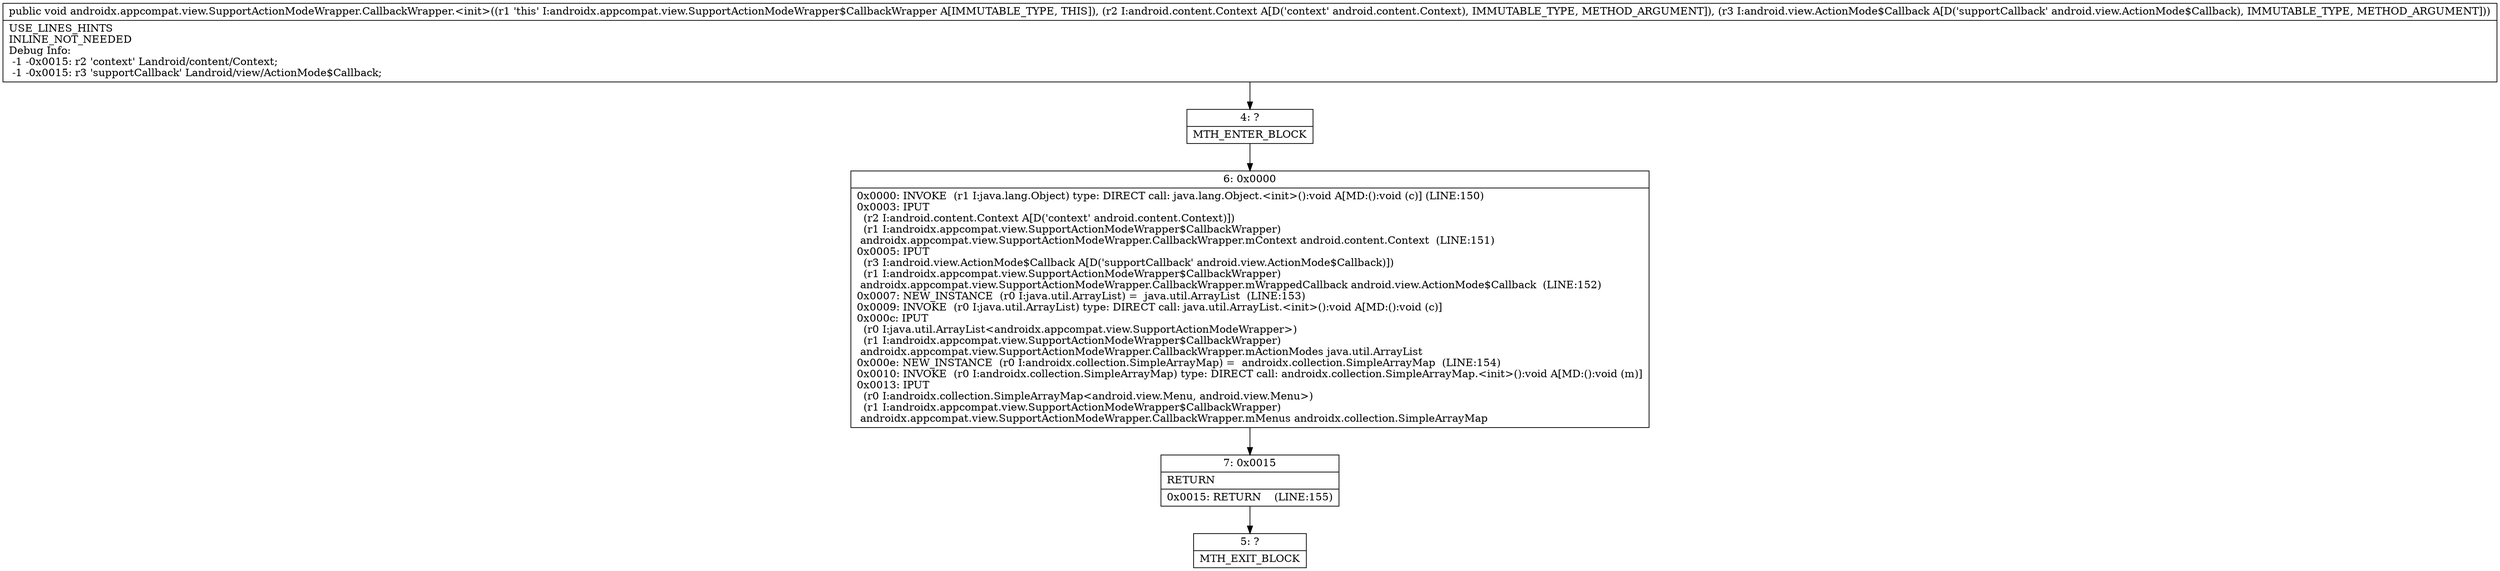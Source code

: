 digraph "CFG forandroidx.appcompat.view.SupportActionModeWrapper.CallbackWrapper.\<init\>(Landroid\/content\/Context;Landroid\/view\/ActionMode$Callback;)V" {
Node_4 [shape=record,label="{4\:\ ?|MTH_ENTER_BLOCK\l}"];
Node_6 [shape=record,label="{6\:\ 0x0000|0x0000: INVOKE  (r1 I:java.lang.Object) type: DIRECT call: java.lang.Object.\<init\>():void A[MD:():void (c)] (LINE:150)\l0x0003: IPUT  \l  (r2 I:android.content.Context A[D('context' android.content.Context)])\l  (r1 I:androidx.appcompat.view.SupportActionModeWrapper$CallbackWrapper)\l androidx.appcompat.view.SupportActionModeWrapper.CallbackWrapper.mContext android.content.Context  (LINE:151)\l0x0005: IPUT  \l  (r3 I:android.view.ActionMode$Callback A[D('supportCallback' android.view.ActionMode$Callback)])\l  (r1 I:androidx.appcompat.view.SupportActionModeWrapper$CallbackWrapper)\l androidx.appcompat.view.SupportActionModeWrapper.CallbackWrapper.mWrappedCallback android.view.ActionMode$Callback  (LINE:152)\l0x0007: NEW_INSTANCE  (r0 I:java.util.ArrayList) =  java.util.ArrayList  (LINE:153)\l0x0009: INVOKE  (r0 I:java.util.ArrayList) type: DIRECT call: java.util.ArrayList.\<init\>():void A[MD:():void (c)]\l0x000c: IPUT  \l  (r0 I:java.util.ArrayList\<androidx.appcompat.view.SupportActionModeWrapper\>)\l  (r1 I:androidx.appcompat.view.SupportActionModeWrapper$CallbackWrapper)\l androidx.appcompat.view.SupportActionModeWrapper.CallbackWrapper.mActionModes java.util.ArrayList \l0x000e: NEW_INSTANCE  (r0 I:androidx.collection.SimpleArrayMap) =  androidx.collection.SimpleArrayMap  (LINE:154)\l0x0010: INVOKE  (r0 I:androidx.collection.SimpleArrayMap) type: DIRECT call: androidx.collection.SimpleArrayMap.\<init\>():void A[MD:():void (m)]\l0x0013: IPUT  \l  (r0 I:androidx.collection.SimpleArrayMap\<android.view.Menu, android.view.Menu\>)\l  (r1 I:androidx.appcompat.view.SupportActionModeWrapper$CallbackWrapper)\l androidx.appcompat.view.SupportActionModeWrapper.CallbackWrapper.mMenus androidx.collection.SimpleArrayMap \l}"];
Node_7 [shape=record,label="{7\:\ 0x0015|RETURN\l|0x0015: RETURN    (LINE:155)\l}"];
Node_5 [shape=record,label="{5\:\ ?|MTH_EXIT_BLOCK\l}"];
MethodNode[shape=record,label="{public void androidx.appcompat.view.SupportActionModeWrapper.CallbackWrapper.\<init\>((r1 'this' I:androidx.appcompat.view.SupportActionModeWrapper$CallbackWrapper A[IMMUTABLE_TYPE, THIS]), (r2 I:android.content.Context A[D('context' android.content.Context), IMMUTABLE_TYPE, METHOD_ARGUMENT]), (r3 I:android.view.ActionMode$Callback A[D('supportCallback' android.view.ActionMode$Callback), IMMUTABLE_TYPE, METHOD_ARGUMENT]))  | USE_LINES_HINTS\lINLINE_NOT_NEEDED\lDebug Info:\l  \-1 \-0x0015: r2 'context' Landroid\/content\/Context;\l  \-1 \-0x0015: r3 'supportCallback' Landroid\/view\/ActionMode$Callback;\l}"];
MethodNode -> Node_4;Node_4 -> Node_6;
Node_6 -> Node_7;
Node_7 -> Node_5;
}

